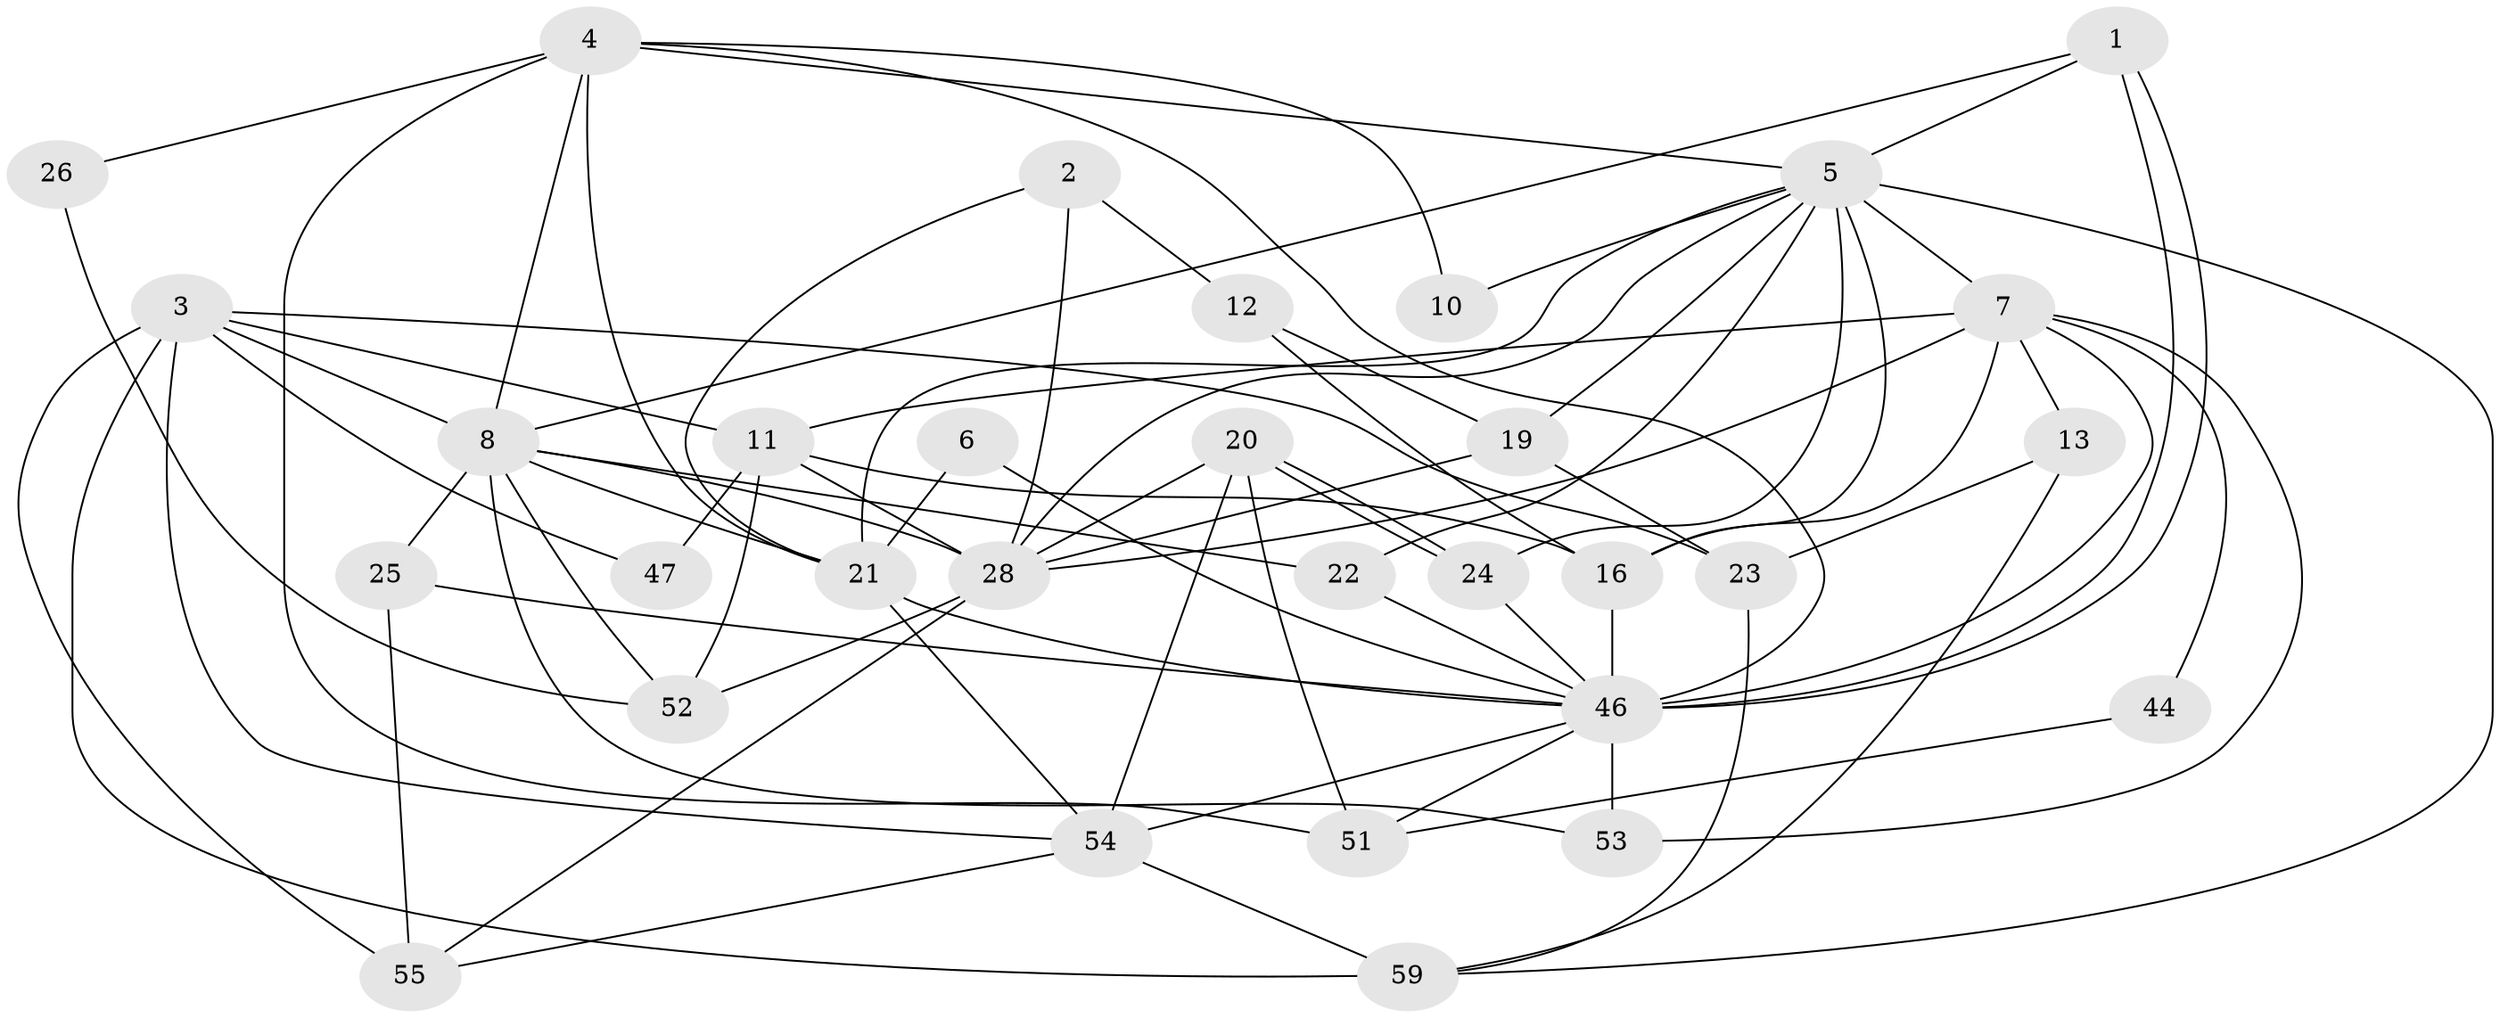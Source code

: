 // original degree distribution, {4: 0.2698412698412698, 3: 0.25396825396825395, 5: 0.15873015873015872, 2: 0.15873015873015872, 7: 0.031746031746031744, 6: 0.09523809523809523, 8: 0.031746031746031744}
// Generated by graph-tools (version 1.1) at 2025/18/03/04/25 18:18:36]
// undirected, 31 vertices, 77 edges
graph export_dot {
graph [start="1"]
  node [color=gray90,style=filled];
  1;
  2;
  3 [super="+18"];
  4 [super="+14+9+56"];
  5 [super="+15"];
  6;
  7 [super="+32"];
  8 [super="+38+29"];
  10;
  11 [super="+58"];
  12 [super="+37"];
  13;
  16 [super="+17"];
  19 [super="+34"];
  20;
  21 [super="+57+27"];
  22;
  23;
  24;
  25 [super="+42"];
  26;
  28 [super="+41+49+40"];
  44;
  46 [super="+60+61+50"];
  47;
  51;
  52;
  53;
  54 [super="+63"];
  55;
  59;
  1 -- 46;
  1 -- 46;
  1 -- 5;
  1 -- 8;
  2 -- 28;
  2 -- 12;
  2 -- 21;
  3 -- 59 [weight=2];
  3 -- 8 [weight=2];
  3 -- 11;
  3 -- 47;
  3 -- 23;
  3 -- 54;
  3 -- 55;
  4 -- 21 [weight=3];
  4 -- 8 [weight=4];
  4 -- 5;
  4 -- 10 [weight=2];
  4 -- 46 [weight=3];
  4 -- 51;
  4 -- 26;
  5 -- 7 [weight=2];
  5 -- 10;
  5 -- 16 [weight=2];
  5 -- 19;
  5 -- 22;
  5 -- 24;
  5 -- 59;
  5 -- 28;
  5 -- 21;
  6 -- 21;
  6 -- 46;
  7 -- 53;
  7 -- 13;
  7 -- 46;
  7 -- 28;
  7 -- 16;
  7 -- 11;
  7 -- 44;
  8 -- 52;
  8 -- 53;
  8 -- 22;
  8 -- 25;
  8 -- 28;
  8 -- 21;
  11 -- 52;
  11 -- 28;
  11 -- 47;
  11 -- 16;
  12 -- 19 [weight=2];
  12 -- 16;
  13 -- 23;
  13 -- 59;
  16 -- 46 [weight=3];
  19 -- 23;
  19 -- 28;
  20 -- 24;
  20 -- 24;
  20 -- 51;
  20 -- 54;
  20 -- 28;
  21 -- 54;
  21 -- 46;
  22 -- 46;
  23 -- 59;
  24 -- 46;
  25 -- 46;
  25 -- 55;
  26 -- 52;
  28 -- 52;
  28 -- 55;
  44 -- 51;
  46 -- 51;
  46 -- 53;
  46 -- 54 [weight=2];
  54 -- 55;
  54 -- 59;
}
